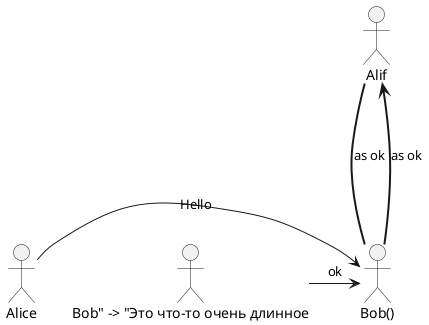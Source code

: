 @startuml
Alice -> "Bob()" : Hello
Alif -= "Bob()" : as ok
Alif <-== "Bob()" : as ok
"Bob" -> "Это что-то oчень длинное" as Long
' Эта строчка будет обозначать тоже самое:
' "Bob()" -> Long as "Это что-то\nочень длинное"
Long -> "Bob()" : ok
@enduml